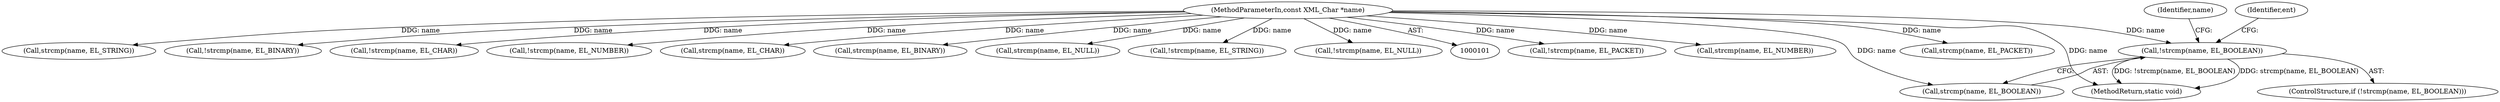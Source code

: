 digraph "0_php_2aae60461c2ff7b7fbcdd194c789ac841d0747d7@API" {
"1000341" [label="(Call,!strcmp(name, EL_BOOLEAN))"];
"1000103" [label="(MethodParameterIn,const XML_Char *name)"];
"1000441" [label="(Identifier,name)"];
"1000114" [label="(Call,!strcmp(name, EL_PACKET))"];
"1000301" [label="(Call,strcmp(name, EL_NUMBER))"];
"1000452" [label="(MethodReturn,static void)"];
"1000349" [label="(Identifier,ent)"];
"1000342" [label="(Call,strcmp(name, EL_BOOLEAN))"];
"1000341" [label="(Call,!strcmp(name, EL_BOOLEAN))"];
"1000340" [label="(ControlStructure,if (!strcmp(name, EL_BOOLEAN)))"];
"1000103" [label="(MethodParameterIn,const XML_Char *name)"];
"1000115" [label="(Call,strcmp(name, EL_PACKET))"];
"1000143" [label="(Call,strcmp(name, EL_STRING))"];
"1000189" [label="(Call,!strcmp(name, EL_BINARY))"];
"1000236" [label="(Call,!strcmp(name, EL_CHAR))"];
"1000300" [label="(Call,!strcmp(name, EL_NUMBER))"];
"1000237" [label="(Call,strcmp(name, EL_CHAR))"];
"1000190" [label="(Call,strcmp(name, EL_BINARY))"];
"1000440" [label="(Call,strcmp(name, EL_NULL))"];
"1000142" [label="(Call,!strcmp(name, EL_STRING))"];
"1000439" [label="(Call,!strcmp(name, EL_NULL))"];
"1000341" -> "1000340"  [label="AST: "];
"1000341" -> "1000342"  [label="CFG: "];
"1000342" -> "1000341"  [label="AST: "];
"1000349" -> "1000341"  [label="CFG: "];
"1000441" -> "1000341"  [label="CFG: "];
"1000341" -> "1000452"  [label="DDG: strcmp(name, EL_BOOLEAN)"];
"1000341" -> "1000452"  [label="DDG: !strcmp(name, EL_BOOLEAN)"];
"1000103" -> "1000341"  [label="DDG: name"];
"1000103" -> "1000101"  [label="AST: "];
"1000103" -> "1000452"  [label="DDG: name"];
"1000103" -> "1000114"  [label="DDG: name"];
"1000103" -> "1000115"  [label="DDG: name"];
"1000103" -> "1000142"  [label="DDG: name"];
"1000103" -> "1000143"  [label="DDG: name"];
"1000103" -> "1000189"  [label="DDG: name"];
"1000103" -> "1000190"  [label="DDG: name"];
"1000103" -> "1000236"  [label="DDG: name"];
"1000103" -> "1000237"  [label="DDG: name"];
"1000103" -> "1000300"  [label="DDG: name"];
"1000103" -> "1000301"  [label="DDG: name"];
"1000103" -> "1000342"  [label="DDG: name"];
"1000103" -> "1000439"  [label="DDG: name"];
"1000103" -> "1000440"  [label="DDG: name"];
}
